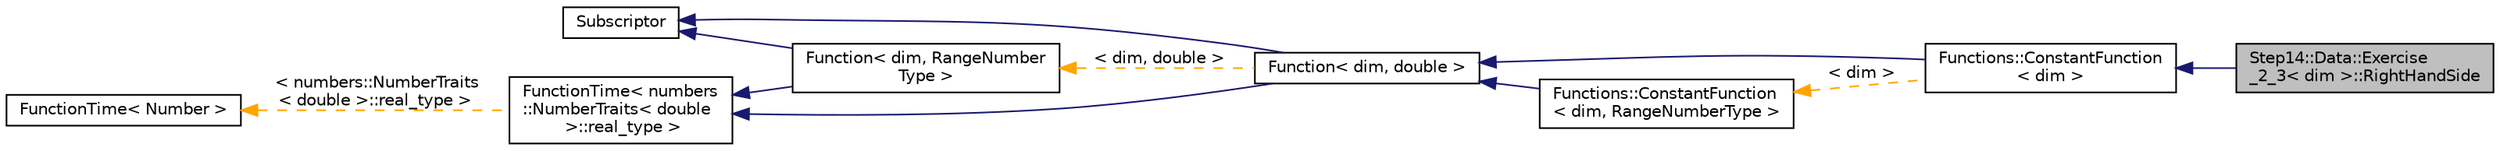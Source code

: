 digraph "Step14::Data::Exercise_2_3&lt; dim &gt;::RightHandSide"
{
 // LATEX_PDF_SIZE
  edge [fontname="Helvetica",fontsize="10",labelfontname="Helvetica",labelfontsize="10"];
  node [fontname="Helvetica",fontsize="10",shape=record];
  rankdir="LR";
  Node1 [label="Step14::Data::Exercise\l_2_3\< dim \>::RightHandSide",height=0.2,width=0.4,color="black", fillcolor="grey75", style="filled", fontcolor="black",tooltip=" "];
  Node2 -> Node1 [dir="back",color="midnightblue",fontsize="10",style="solid",fontname="Helvetica"];
  Node2 [label="Functions::ConstantFunction\l\< dim \>",height=0.2,width=0.4,color="black", fillcolor="white", style="filled",URL="$classFunctions_1_1ConstantFunction.html",tooltip=" "];
  Node3 -> Node2 [dir="back",color="midnightblue",fontsize="10",style="solid",fontname="Helvetica"];
  Node3 [label="Function\< dim, double \>",height=0.2,width=0.4,color="black", fillcolor="white", style="filled",URL="$classFunction.html",tooltip=" "];
  Node4 -> Node3 [dir="back",color="midnightblue",fontsize="10",style="solid",fontname="Helvetica"];
  Node4 [label="FunctionTime\< numbers\l::NumberTraits\< double\l \>::real_type \>",height=0.2,width=0.4,color="black", fillcolor="white", style="filled",URL="$classFunctionTime.html",tooltip=" "];
  Node5 -> Node4 [dir="back",color="orange",fontsize="10",style="dashed",label=" \< numbers::NumberTraits\l\< double \>::real_type \>" ,fontname="Helvetica"];
  Node5 [label="FunctionTime\< Number \>",height=0.2,width=0.4,color="black", fillcolor="white", style="filled",URL="$classFunctionTime.html",tooltip=" "];
  Node6 -> Node3 [dir="back",color="midnightblue",fontsize="10",style="solid",fontname="Helvetica"];
  Node6 [label="Subscriptor",height=0.2,width=0.4,color="black", fillcolor="white", style="filled",URL="$classSubscriptor.html",tooltip=" "];
  Node7 -> Node3 [dir="back",color="orange",fontsize="10",style="dashed",label=" \< dim, double \>" ,fontname="Helvetica"];
  Node7 [label="Function\< dim, RangeNumber\lType \>",height=0.2,width=0.4,color="black", fillcolor="white", style="filled",URL="$classFunction.html",tooltip=" "];
  Node4 -> Node7 [dir="back",color="midnightblue",fontsize="10",style="solid",fontname="Helvetica"];
  Node6 -> Node7 [dir="back",color="midnightblue",fontsize="10",style="solid",fontname="Helvetica"];
  Node8 -> Node2 [dir="back",color="orange",fontsize="10",style="dashed",label=" \< dim \>" ,fontname="Helvetica"];
  Node8 [label="Functions::ConstantFunction\l\< dim, RangeNumberType \>",height=0.2,width=0.4,color="black", fillcolor="white", style="filled",URL="$classFunctions_1_1ConstantFunction.html",tooltip=" "];
  Node3 -> Node8 [dir="back",color="midnightblue",fontsize="10",style="solid",fontname="Helvetica"];
}
